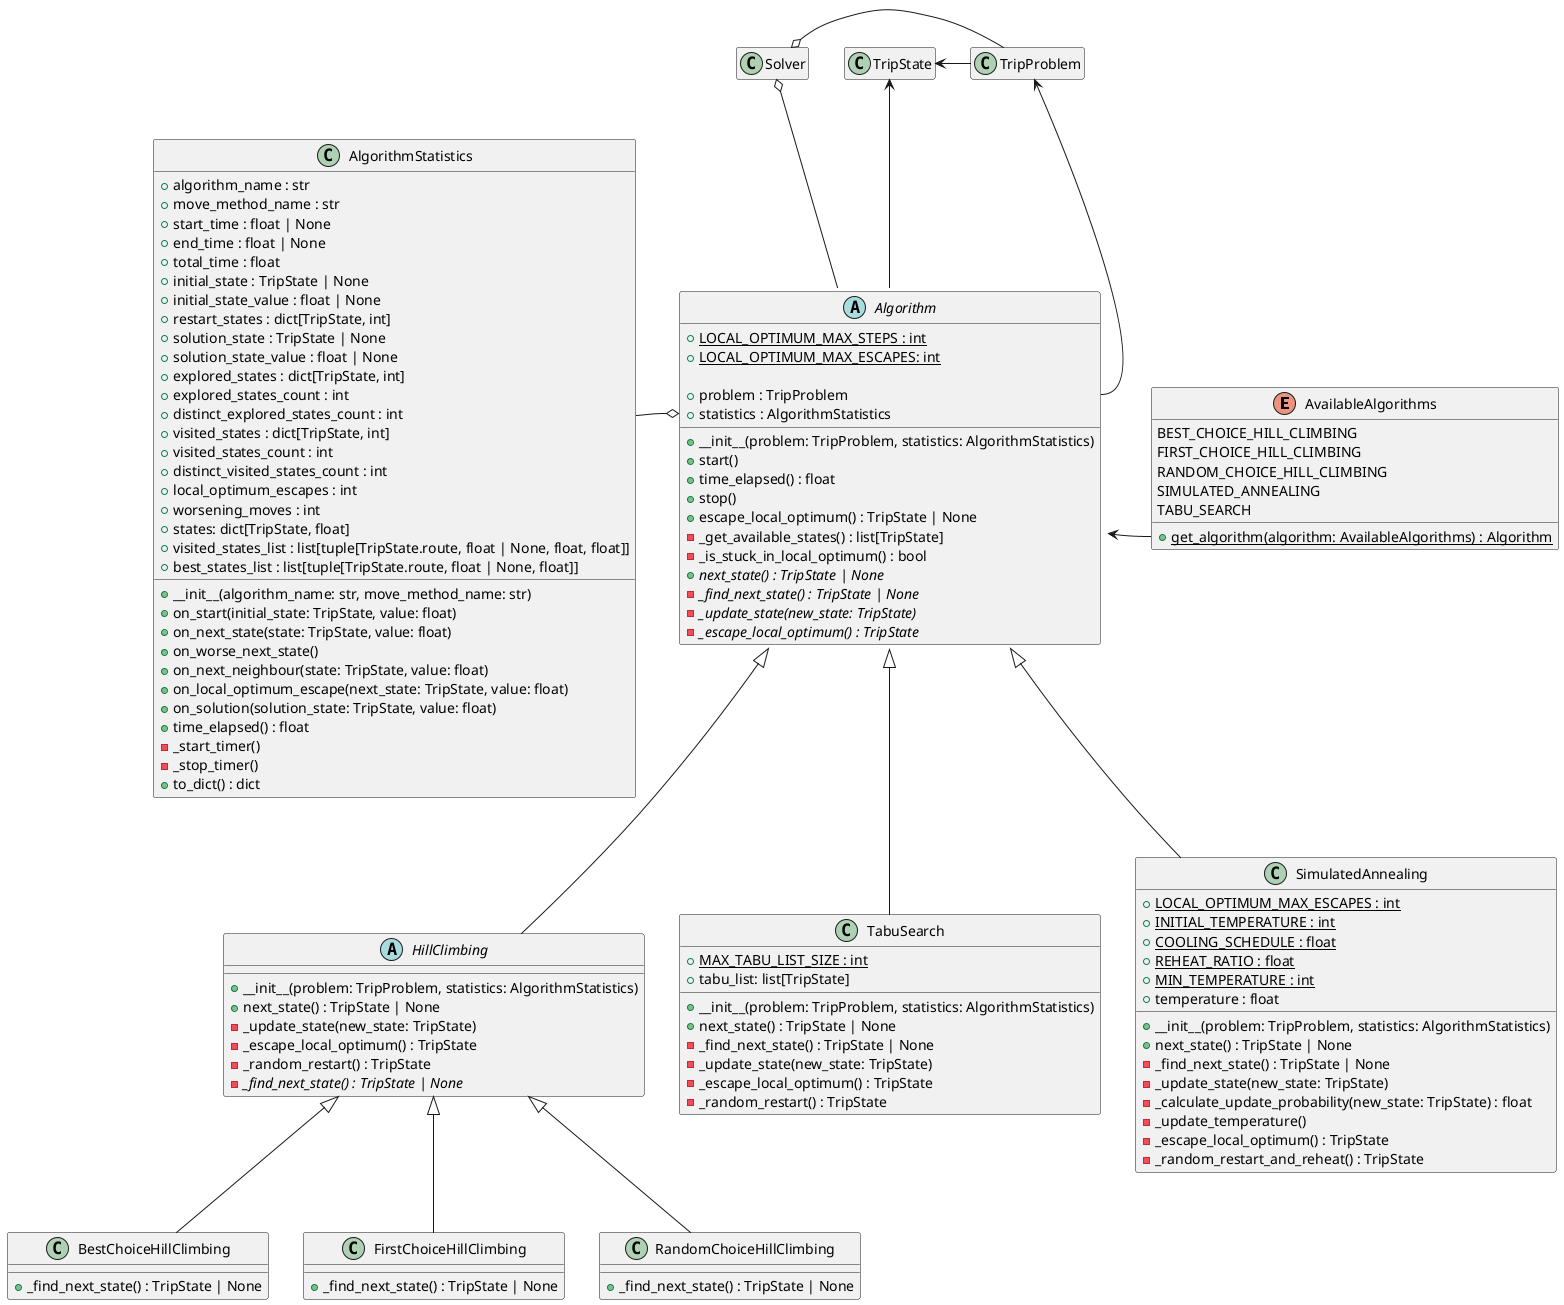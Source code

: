 @startuml Backend algorithm classes

enum AvailableAlgorithms {
  BEST_CHOICE_HILL_CLIMBING
  FIRST_CHOICE_HILL_CLIMBING
  RANDOM_CHOICE_HILL_CLIMBING
  SIMULATED_ANNEALING
  TABU_SEARCH

  +{static} get_algorithm(algorithm: AvailableAlgorithms) : Algorithm
}

abstract class Algorithm {
  +{static} LOCAL_OPTIMUM_MAX_STEPS : int
  +{static} LOCAL_OPTIMUM_MAX_ESCAPES: int

  +problem : TripProblem
  +statistics : AlgorithmStatistics

  +__init__(problem: TripProblem, statistics: AlgorithmStatistics)
  +start()
  +time_elapsed() : float
  +stop()
  +escape_local_optimum() : TripState | None
  -_get_available_states() : list[TripState]
  -_is_stuck_in_local_optimum() : bool
  +{abstract} next_state() : TripState | None
  -{abstract} _find_next_state() : TripState | None
  -{abstract} _update_state(new_state: TripState)
  -{abstract} _escape_local_optimum() : TripState
}

abstract class HillClimbing {
  +__init__(problem: TripProblem, statistics: AlgorithmStatistics)
  +next_state() : TripState | None
  -_update_state(new_state: TripState)
  -_escape_local_optimum() : TripState
  -_random_restart() : TripState
  -{abstract} _find_next_state() : TripState | None
}

class BestChoiceHillClimbing {
  +_find_next_state() : TripState | None
}

class FirstChoiceHillClimbing {
  +_find_next_state() : TripState | None
}

class RandomChoiceHillClimbing {
  +_find_next_state() : TripState | None
}

class TabuSearch {
  +{static} MAX_TABU_LIST_SIZE : int
  +tabu_list: list[TripState]

  +__init__(problem: TripProblem, statistics: AlgorithmStatistics)
  +next_state() : TripState | None
  -_find_next_state() : TripState | None
  -_update_state(new_state: TripState)
  -_escape_local_optimum() : TripState
  -_random_restart() : TripState
}

class SimulatedAnnealing {
  +{static} LOCAL_OPTIMUM_MAX_ESCAPES : int
  +{static} INITIAL_TEMPERATURE : int
  +{static} COOLING_SCHEDULE : float
  +{static} REHEAT_RATIO : float
  +{static} MIN_TEMPERATURE : int
  +temperature : float

  +__init__(problem: TripProblem, statistics: AlgorithmStatistics)
  +next_state() : TripState | None
  -_find_next_state() : TripState | None
  -_update_state(new_state: TripState)
  -_calculate_update_probability(new_state: TripState) : float
  -_update_temperature()
  -_escape_local_optimum() : TripState
  -_random_restart_and_reheat() : TripState
}

class AlgorithmStatistics {
  +algorithm_name : str
  +move_method_name : str
  +start_time : float | None
  +end_time : float | None
  +total_time : float
  +initial_state : TripState | None
  +initial_state_value : float | None
  +restart_states : dict[TripState, int]
  +solution_state : TripState | None
  +solution_state_value : float | None
  +explored_states : dict[TripState, int]
  +explored_states_count : int
  +distinct_explored_states_count : int
  +visited_states : dict[TripState, int]
  +visited_states_count : int
  +distinct_visited_states_count : int
  +local_optimum_escapes : int
  +worsening_moves : int
  +states: dict[TripState, float]
  +visited_states_list : list[tuple[TripState.route, float | None, float, float]]
  +best_states_list : list[tuple[TripState.route, float | None, float]]

  +__init__(algorithm_name: str, move_method_name: str)
  +on_start(initial_state: TripState, value: float)
  +on_next_state(state: TripState, value: float)
  +on_worse_next_state()
  +on_next_neighbour(state: TripState, value: float)
  +on_local_optimum_escape(next_state: TripState, value: float)
  +on_solution(solution_state: TripState, value: float)
  +time_elapsed() : float
  -_start_timer()
  -_stop_timer()
  +to_dict() : dict
}

class Solver {}
hide Solver members
class TripProblem {}
hide TripProblem members
class TripState {}
hide TripState members

Solver o- TripProblem
TripProblem -left-> TripState

Algorithm::problem -up-> TripProblem
Algorithm::statistics o-left- AlgorithmStatistics

Algorithm -up-> TripState
Algorithm -up-o Solver

HillClimbing -up-|> Algorithm
TabuSearch -up-|> Algorithm
SimulatedAnnealing -up-|> Algorithm

BestChoiceHillClimbing -up-|> HillClimbing
FirstChoiceHillClimbing -up-|> HillClimbing
RandomChoiceHillClimbing -up-|> HillClimbing

AvailableAlgorithms::get_algorithm -left-> Algorithm

@enduml